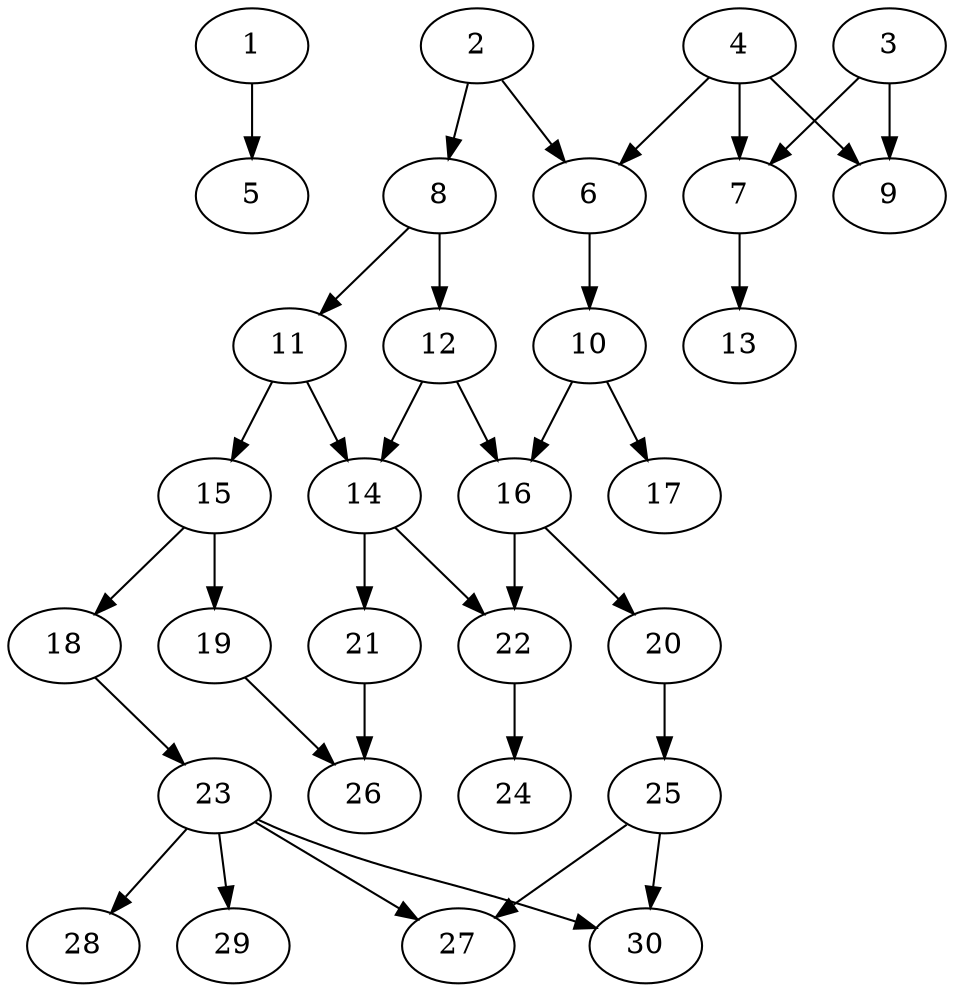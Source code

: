 // DAG automatically generated by daggen at Thu Oct  3 14:04:18 2019
// ./daggen --dot -n 30 --ccr 0.4 --fat 0.5 --regular 0.9 --density 0.5 --mindata 5242880 --maxdata 52428800 
digraph G {
  1 [size="123489280", alpha="0.17", expect_size="49395712"] 
  1 -> 5 [size ="49395712"]
  2 [size="64284160", alpha="0.14", expect_size="25713664"] 
  2 -> 6 [size ="25713664"]
  2 -> 8 [size ="25713664"]
  3 [size="14668800", alpha="0.17", expect_size="5867520"] 
  3 -> 7 [size ="5867520"]
  3 -> 9 [size ="5867520"]
  4 [size="92654080", alpha="0.19", expect_size="37061632"] 
  4 -> 6 [size ="37061632"]
  4 -> 7 [size ="37061632"]
  4 -> 9 [size ="37061632"]
  5 [size="31354880", alpha="0.05", expect_size="12541952"] 
  6 [size="109263360", alpha="0.08", expect_size="43705344"] 
  6 -> 10 [size ="43705344"]
  7 [size="68408320", alpha="0.16", expect_size="27363328"] 
  7 -> 13 [size ="27363328"]
  8 [size="59701760", alpha="0.03", expect_size="23880704"] 
  8 -> 11 [size ="23880704"]
  8 -> 12 [size ="23880704"]
  9 [size="70164480", alpha="0.08", expect_size="28065792"] 
  10 [size="103242240", alpha="0.17", expect_size="41296896"] 
  10 -> 16 [size ="41296896"]
  10 -> 17 [size ="41296896"]
  11 [size="39480320", alpha="0.02", expect_size="15792128"] 
  11 -> 14 [size ="15792128"]
  11 -> 15 [size ="15792128"]
  12 [size="24527360", alpha="0.12", expect_size="9810944"] 
  12 -> 14 [size ="9810944"]
  12 -> 16 [size ="9810944"]
  13 [size="109135360", alpha="0.12", expect_size="43654144"] 
  14 [size="91732480", alpha="0.06", expect_size="36692992"] 
  14 -> 21 [size ="36692992"]
  14 -> 22 [size ="36692992"]
  15 [size="85683200", alpha="0.05", expect_size="34273280"] 
  15 -> 18 [size ="34273280"]
  15 -> 19 [size ="34273280"]
  16 [size="116602880", alpha="0.00", expect_size="46641152"] 
  16 -> 20 [size ="46641152"]
  16 -> 22 [size ="46641152"]
  17 [size="44275200", alpha="0.08", expect_size="17710080"] 
  18 [size="19627520", alpha="0.13", expect_size="7851008"] 
  18 -> 23 [size ="7851008"]
  19 [size="37475840", alpha="0.17", expect_size="14990336"] 
  19 -> 26 [size ="14990336"]
  20 [size="85286400", alpha="0.19", expect_size="34114560"] 
  20 -> 25 [size ="34114560"]
  21 [size="66577920", alpha="0.19", expect_size="26631168"] 
  21 -> 26 [size ="26631168"]
  22 [size="80947200", alpha="0.08", expect_size="32378880"] 
  22 -> 24 [size ="32378880"]
  23 [size="34944000", alpha="0.17", expect_size="13977600"] 
  23 -> 27 [size ="13977600"]
  23 -> 28 [size ="13977600"]
  23 -> 29 [size ="13977600"]
  23 -> 30 [size ="13977600"]
  24 [size="104481280", alpha="0.20", expect_size="41792512"] 
  25 [size="23060480", alpha="0.05", expect_size="9224192"] 
  25 -> 27 [size ="9224192"]
  25 -> 30 [size ="9224192"]
  26 [size="51509760", alpha="0.07", expect_size="20603904"] 
  27 [size="52659200", alpha="0.19", expect_size="21063680"] 
  28 [size="101191680", alpha="0.18", expect_size="40476672"] 
  29 [size="59678720", alpha="0.07", expect_size="23871488"] 
  30 [size="44881920", alpha="0.11", expect_size="17952768"] 
}

